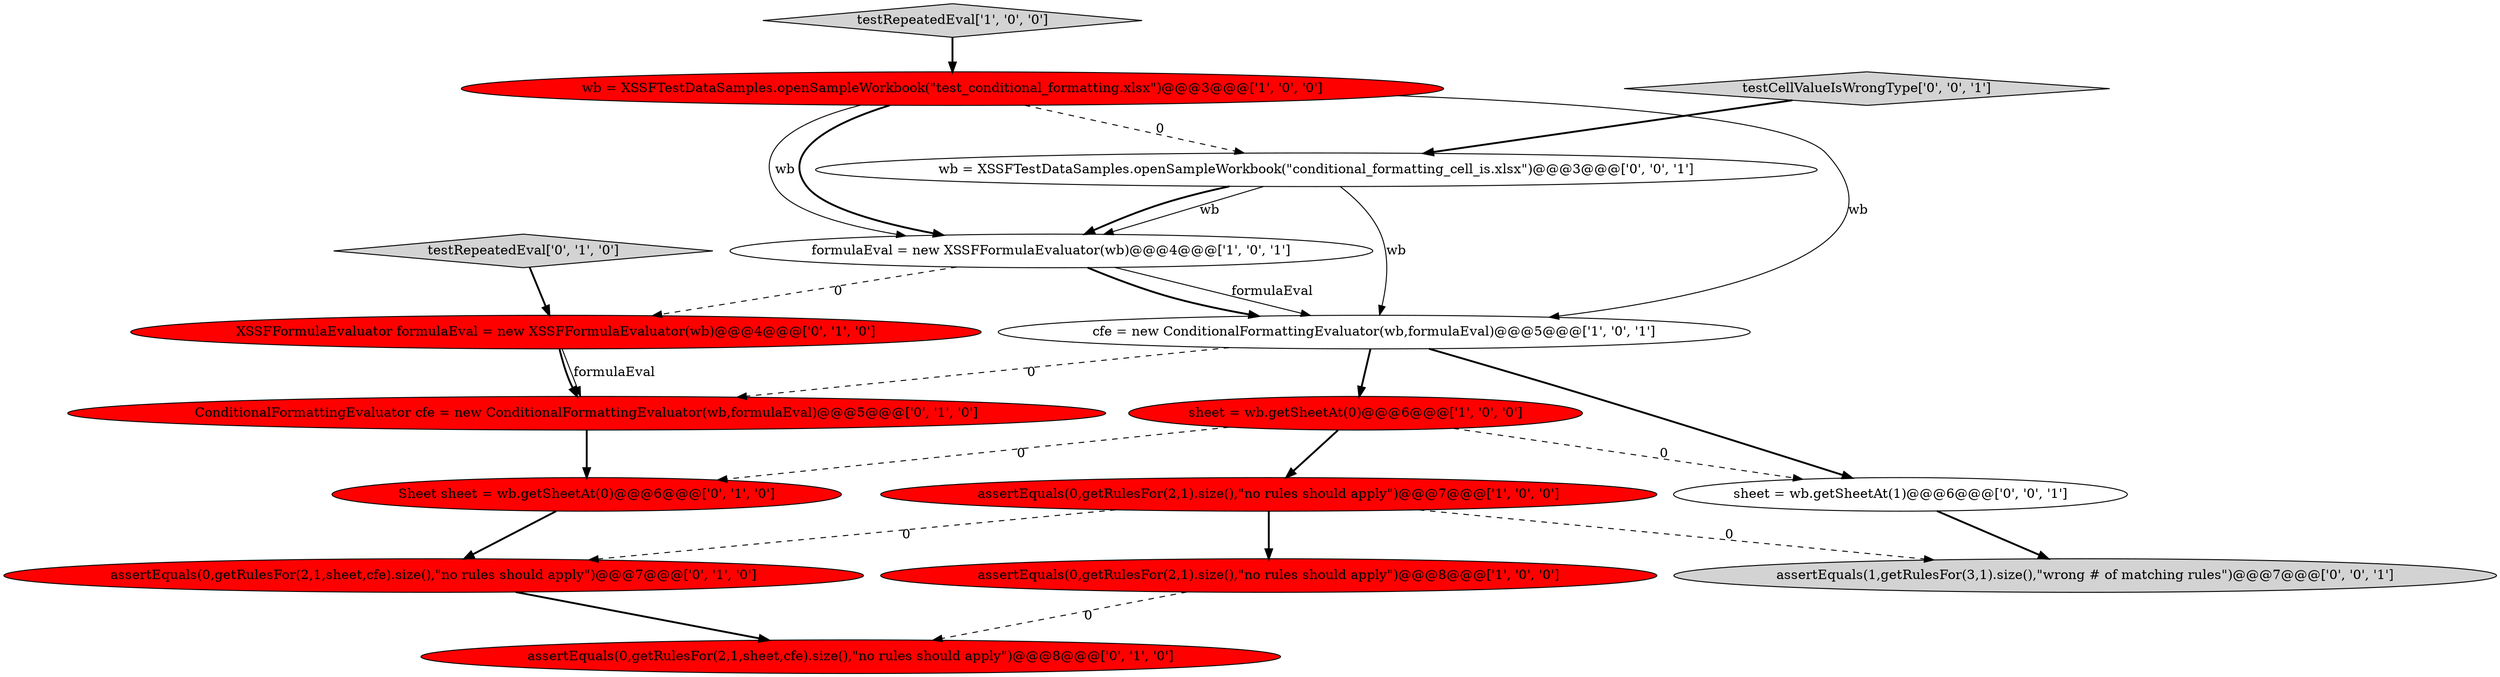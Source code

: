 digraph {
5 [style = filled, label = "assertEquals(0,getRulesFor(2,1).size(),\"no rules should apply\")@@@8@@@['1', '0', '0']", fillcolor = red, shape = ellipse image = "AAA1AAABBB1BBB"];
1 [style = filled, label = "cfe = new ConditionalFormattingEvaluator(wb,formulaEval)@@@5@@@['1', '0', '1']", fillcolor = white, shape = ellipse image = "AAA0AAABBB1BBB"];
2 [style = filled, label = "testRepeatedEval['1', '0', '0']", fillcolor = lightgray, shape = diamond image = "AAA0AAABBB1BBB"];
8 [style = filled, label = "ConditionalFormattingEvaluator cfe = new ConditionalFormattingEvaluator(wb,formulaEval)@@@5@@@['0', '1', '0']", fillcolor = red, shape = ellipse image = "AAA1AAABBB2BBB"];
14 [style = filled, label = "sheet = wb.getSheetAt(1)@@@6@@@['0', '0', '1']", fillcolor = white, shape = ellipse image = "AAA0AAABBB3BBB"];
3 [style = filled, label = "assertEquals(0,getRulesFor(2,1).size(),\"no rules should apply\")@@@7@@@['1', '0', '0']", fillcolor = red, shape = ellipse image = "AAA1AAABBB1BBB"];
10 [style = filled, label = "XSSFFormulaEvaluator formulaEval = new XSSFFormulaEvaluator(wb)@@@4@@@['0', '1', '0']", fillcolor = red, shape = ellipse image = "AAA1AAABBB2BBB"];
0 [style = filled, label = "sheet = wb.getSheetAt(0)@@@6@@@['1', '0', '0']", fillcolor = red, shape = ellipse image = "AAA1AAABBB1BBB"];
16 [style = filled, label = "assertEquals(1,getRulesFor(3,1).size(),\"wrong # of matching rules\")@@@7@@@['0', '0', '1']", fillcolor = lightgray, shape = ellipse image = "AAA0AAABBB3BBB"];
12 [style = filled, label = "testRepeatedEval['0', '1', '0']", fillcolor = lightgray, shape = diamond image = "AAA0AAABBB2BBB"];
11 [style = filled, label = "assertEquals(0,getRulesFor(2,1,sheet,cfe).size(),\"no rules should apply\")@@@8@@@['0', '1', '0']", fillcolor = red, shape = ellipse image = "AAA1AAABBB2BBB"];
13 [style = filled, label = "wb = XSSFTestDataSamples.openSampleWorkbook(\"conditional_formatting_cell_is.xlsx\")@@@3@@@['0', '0', '1']", fillcolor = white, shape = ellipse image = "AAA0AAABBB3BBB"];
15 [style = filled, label = "testCellValueIsWrongType['0', '0', '1']", fillcolor = lightgray, shape = diamond image = "AAA0AAABBB3BBB"];
7 [style = filled, label = "Sheet sheet = wb.getSheetAt(0)@@@6@@@['0', '1', '0']", fillcolor = red, shape = ellipse image = "AAA1AAABBB2BBB"];
9 [style = filled, label = "assertEquals(0,getRulesFor(2,1,sheet,cfe).size(),\"no rules should apply\")@@@7@@@['0', '1', '0']", fillcolor = red, shape = ellipse image = "AAA1AAABBB2BBB"];
6 [style = filled, label = "formulaEval = new XSSFFormulaEvaluator(wb)@@@4@@@['1', '0', '1']", fillcolor = white, shape = ellipse image = "AAA0AAABBB1BBB"];
4 [style = filled, label = "wb = XSSFTestDataSamples.openSampleWorkbook(\"test_conditional_formatting.xlsx\")@@@3@@@['1', '0', '0']", fillcolor = red, shape = ellipse image = "AAA1AAABBB1BBB"];
0->3 [style = bold, label=""];
14->16 [style = bold, label=""];
15->13 [style = bold, label=""];
10->8 [style = solid, label="formulaEval"];
9->11 [style = bold, label=""];
4->1 [style = solid, label="wb"];
4->6 [style = bold, label=""];
1->0 [style = bold, label=""];
2->4 [style = bold, label=""];
4->6 [style = solid, label="wb"];
8->7 [style = bold, label=""];
13->6 [style = solid, label="wb"];
6->10 [style = dashed, label="0"];
7->9 [style = bold, label=""];
0->14 [style = dashed, label="0"];
6->1 [style = bold, label=""];
3->5 [style = bold, label=""];
12->10 [style = bold, label=""];
13->1 [style = solid, label="wb"];
10->8 [style = bold, label=""];
5->11 [style = dashed, label="0"];
3->9 [style = dashed, label="0"];
1->8 [style = dashed, label="0"];
1->14 [style = bold, label=""];
13->6 [style = bold, label=""];
4->13 [style = dashed, label="0"];
0->7 [style = dashed, label="0"];
6->1 [style = solid, label="formulaEval"];
3->16 [style = dashed, label="0"];
}
